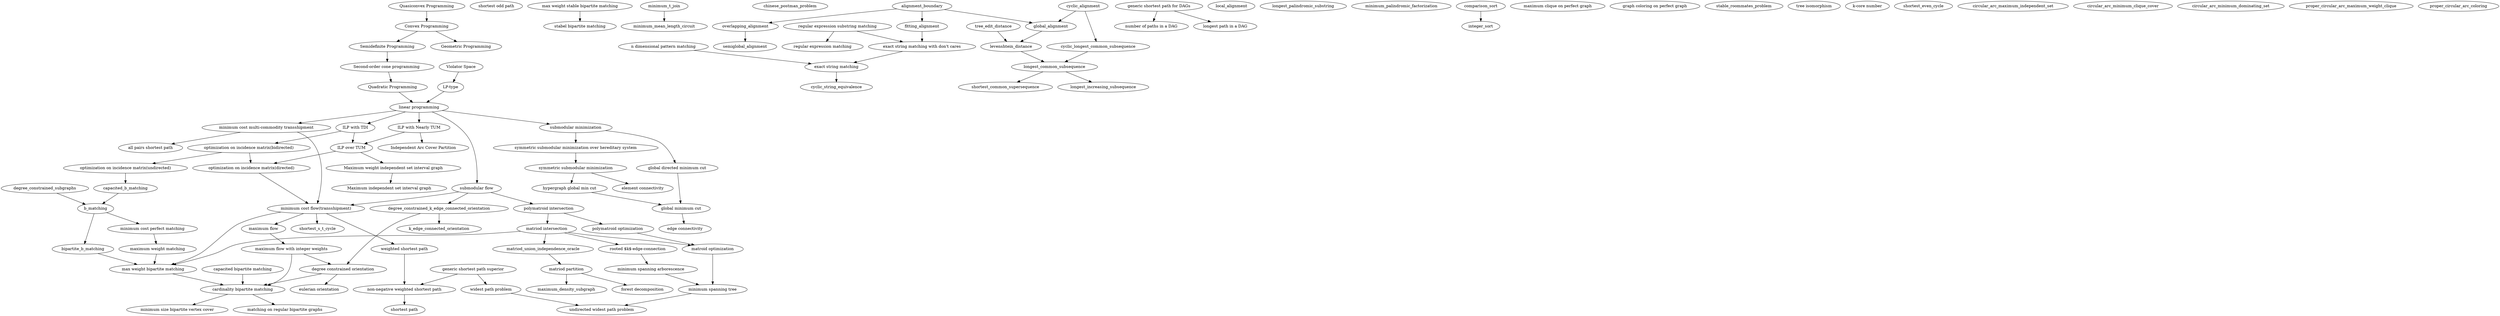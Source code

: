 digraph {
  // weakly polynomial
  semidefinite_programming [label="Semidefinite Programming"];
  second_order_cone_programming [label="Second-order cone programming "];
  quadratic_programming [label="Quadratic Programming"];
  convex_programming [label="Convex Programming"];
  geometric_programming [label="Geometric Programming"];
  quasiconvex_programming [label="Quasiconvex Programming"];
  linear_programming [label="linear programming"];
  ILP_TUM [label="ILP over TUM"];
  ILP_TDI [label="ILP with TDI"];
  ILP_nearly_TUM[label="ILP with Nearly TUM"];
  violator_space [label="Violator Space"];
  lp_type [label="LP-type"];
  
  independent_arc_cover_partition [label="Independent Arc Cover Partition"];
  ILP_nearly_TUM->independent_arc_cover_partition;
  max_weight_independent_set_interval_graph [label="Maximum weight independent set interval graph"];
  max_independent_set_interval_graph [label="Maximum independent set interval graph"];
  linear_programming -> ILP_TDI -> ILP_TUM;
  linear_programming -> ILP_nearly_TUM -> ILP_TUM;
  ILP_TUM->max_weight_independent_set_interval_graph->max_independent_set_interval_graph;
  quasiconvex_programming -> convex_programming -> semidefinite_programming -> second_order_cone_programming -> quadratic_programming -> linear_programming;
  convex_programming -> geometric_programming;
  violator_space -> lp_type -> linear_programming;
  // optimization problems
  min_cost_multi_commodity_transshipment [label="minimum cost multi-commodity transshipment"];
  max_flow [label="maximum flow"];
  weighted_bipartite_matching [label="max weight bipartite matching"];
  bipartite_matching [label="cardinality bipartite matching"];
  shortest_path_nonneg_weight [label="non-negative weighted shortest path"];
  shortest_path_weight [label="weighted shortest path"];
  shortest_path [label="shortest path"];
  shortest_odd_path [label="shortest odd path"];
  weighted_matching [label="maximum weight matching"];
  min_cost_perfect_matching [label="minimum cost perfect matching"];
  min_size_bipartite_vertex_cover [label="minimum size bipartite vertex cover"];
  stable_matching [label="stabel bipartite matching"];
  max_weight_stable_matching [label="max weight stable bipartite matching"];
  max_weight_stable_matching -> stable_matching;
  capacited_bipartite_matching [label="capacited bipartite matching"];

  submodular_flow [label="submodular flow"];
  polymatroid_intersection [label="polymatroid intersection"];
  
  all_pairs_shortest_path [label="all pairs shortest path"];
  min_cost_flow [label="minimum cost flow(transshipment)"];
  degree_constrained_orientation [label="degree constrained orientation"];
  max_flow_int [label="maximum flow with integer weights"];
  submodular_min [label="submodular minimization"];
  symmetric_submodular_min [label="symmetric submodular minimization"];
  symmetric_submodular_function_hereditary [label="symmetric submodular minimization over hereditary system"]
  hypergraph_min_cut [label="hypergraph global min cut"];
  element_connectivity [label="element connectivity"];

  submodular_flow -> degree_constrained_k_edge_connected_orientation;
  degree_constrained_k_edge_connected_orientation -> k_edge_connected_orientation;
  degree_constrained_k_edge_connected_orientation -> degree_constrained_orientation;
  submodular_flow -> min_cost_flow;
  linear_programming -> submodular_min -> symmetric_submodular_function_hereditary;
  submodular_min -> directed_min_cut;
  symmetric_submodular_function_hereditary -> symmetric_submodular_min;
  symmetric_submodular_min -> hypergraph_min_cut;
  symmetric_submodular_min -> element_connectivity;
  hypergraph_min_cut -> min_cut;
  min_cost_multi_commodity_transshipment -> min_cost_flow;
  min_cost_multi_commodity_transshipment -> all_pairs_shortest_path;
  min_cost_flow -> max_flow;
  max_flow -> max_flow_int;
  min_cost_flow -> weighted_bipartite_matching -> bipartite_matching -> regular_bipartite_matching;
  capacited_bipartite_matching -> bipartite_matching;
  max_flow_int -> bipartite_matching;
  min_cost_flow -> shortest_path_weight;
  submodular_flow -> polymatroid_intersection;
  linear_programming -> submodular_flow;
  linear_programming -> min_cost_multi_commodity_transshipment;
  shortest_path_weight -> shortest_path_nonneg_weight;
  shortest_path_nonneg_weight -> shortest_path;
  max_flow_int -> degree_constrained_orientation;
  degree_constrained_orientation -> bipartite_matching;
  degree_constrained_orientation -> eulerian_orientation;
  min_cost_perfect_matching -> weighted_matching;
  weighted_matching -> weighted_bipartite_matching;
  bipartite_matching -> min_size_bipartite_vertex_cover;

  degree_constrained_subgraphs -> b_matching;
  capacited_b_matching -> b_matching -> bipartite_b_matching->weighted_bipartite_matching;
  b_matching -> min_cost_perfect_matching;
  optimization_incidence_matrix_undirected [label="optimization on incidence matrix(undirected)"]
  optimization_incidence_matrix_directed [label="optimization on incidence matrix(directed)"]
  optimization_incidence_matrix_bidirected [label="optimization on incidence matrix(bidirected)"]
  optimization_incidence_matrix_bidirected -> optimization_incidence_matrix_undirected;
  optimization_incidence_matrix_bidirected -> optimization_incidence_matrix_directed;
  optimization_incidence_matrix_undirected -> capacited_b_matching;
  ILP_TDI -> optimization_incidence_matrix_bidirected;
  ILP_TUM -> optimization_incidence_matrix_directed;
  optimization_incidence_matrix_directed -> min_cost_flow;

  min_cost_flow -> shortest_s_t_cycle;
  
  // scheduling
  //single_machine_total_weighted_completion_time; // greedy
   //Minimizing Makespan with Preemptions on N machines, polytime
   //Qm | prmp | Cmax
   //Qm | rj,prmp | Cmax
   //Pm || sum Cj
   //Qm | prmp | sum Cj 
   //Qm | prmp | Lmax
   //F2 || Cmax
   //F2 | block | Cmax 
   //J2 || Cmax
   //O2 || Cmax 
   // Om | prmp | Cmax
   // Om | prmp | Lmax
   //Om | rj,pij = 1 | Cmax
  // matroids
  polymatroid_intersection [label="polymatroid intersection"];
  polymatroid_optimization [label="polymatroid optimization"];
  minimum_spanning_arborescence [label="minimum spanning arborescence"];
  matroid_optimization [label="matroid optimization"];
  matroid_intersection [label="matriod intersection"];
  minimum_spanning_tree [label="minimum spanning tree"];
  matriod_partition [label="matriod partition"];
  forest_decomposition [label="forest decomposition"];
  rooted_k_edge_connection [label="rooted $k$-edge-connection"];
  regular_bipartite_matching [label="matching on regular bipartite graphs"]
  polymatroid_intersection -> polymatroid_optimization;
  polymatroid_intersection -> matroid_intersection;
  polymatroid_optimization -> matroid_optimization;
  matroid_intersection -> matroid_optimization -> minimum_spanning_tree; 
  matroid_intersection -> weighted_bipartite_matching;
  matroid_intersection -> rooted_k_edge_connection;
  matroid_intersection -> matriod_union_independence_oracle;
  matriod_union_independence_oracle -> matriod_partition -> forest_decomposition;
  matriod_partition->maximum_density_subgraph;
  rooted_k_edge_connection -> minimum_spanning_arborescence;
  minimum_spanning_arborescence -> minimum_spanning_tree;

  minimum_t_join -> minimum_mean_length_circuit;
  chinese_postman_problem;
  eulerian_orientation [label="eulerian orientation"];
  directed_min_cut [label="global directed minimum cut"];
  min_cut [label="global minimum cut"];
  edge_connectivity [label="edge connectivity"];
  directed_min_cut -> min_cut;
  min_cut -> edge_connectivity;

  // String matching problems
  exact_string_matching [label="exact string matching"];
  n_dimensional_pattern_matching [label="n dimensional pattern matching"];
  exact_string_matching_with_dont_cares [label="exact string matching with don't cares"];
  regular_expression_matching [label="regular expression matching"];
  regular_expression_substring_matching [label="regular expression substring matching"];
  regular_expression_substring_matching -> exact_string_matching_with_dont_cares;
  regular_expression_substring_matching -> regular_expression_matching;
  exact_string_matching_with_dont_cares -> exact_string_matching;
  n_dimensional_pattern_matching -> exact_string_matching;

  // DP
  generic_shortest_path_superior [label="generic shortest path superior"];
  generic_shortest_path_dag [label="generic shortest path for DAGs"];
  count_paths_dag [label="number of paths in a DAG"];
  longest_path_dag [label="longest path in a DAG"];
  
  widest_path [label="widest path problem"];
  undirected_widest_path [label="undirected widest path problem"];
  
  generic_shortest_path_superior -> widest_path;
  widest_path -> undirected_widest_path;
  //all_pairs_widest_path;
  minimum_spanning_tree -> undirected_widest_path;
  generic_shortest_path_superior -> shortest_path_nonneg_weight;
  generic_shortest_path_dag -> count_paths_dag;
  generic_shortest_path_dag -> longest_path_dag;
  
  // Sequence Alignment
  cyclic_alignment -> global_alignment;
  cyclic_alignment -> cyclic_longest_common_subsequence;
  alignment_boundary -> global_alignment;
  local_alignment;
  tree_edit_distance -> levenshtein_distance;
  global_alignment -> levenshtein_distance -> longest_common_subsequence;
  alignment_boundary -> fitting_alignment;
  alignment_boundary -> overlapping_alignment -> semiglobal_alignment;
  fitting_alignment -> exact_string_matching_with_dont_cares;
  exact_string_matching -> cyclic_string_equivalence;
  cyclic_longest_common_subsequence -> longest_common_subsequence -> longest_increasing_subsequence
  longest_common_subsequence -> shortest_common_supersequence;
  
  longest_palindromic_substring;
  minimum_palindromic_factorization;

  comparison_sort -> integer_sort;

  max_clique_perfect_graph [label="maximum clique on perfect graph"];
  graph_coloring_perfect_graph [label="graph coloring on perfect graph"];

  stable_roommates_problem;
  tree_isomorphism [label="tree isomorphism"];
  k_core_number [label="k-core number"];
  shortest_even_cycle [label="shortest_even_cycle"];
  // Done
  // sequential knapsack
  
  circular_arc_maximum_independent_set;
  circular_arc_minimum_clique_cover;
  circular_arc_minimum_dominating_set;
  proper_circular_arc_maximum_weight_clique;
  proper_circular_arc_coloring;
  // Todo
  // Modular decomposition http://en.wikipedia.org/wiki/Modular_decomposition
  // reconize total unimodularity 
  // stable matching(bipartite), egalitarian(maximum weight), minimum regret

  // The Generalized Distributive Law
  // http://cstheory.stackexchange.com/questions/750/have-any-generalizations-of-maximum-weight-matching-been-studied
  // generalized problem over semirings
  //longest_alternating_subsequence
}